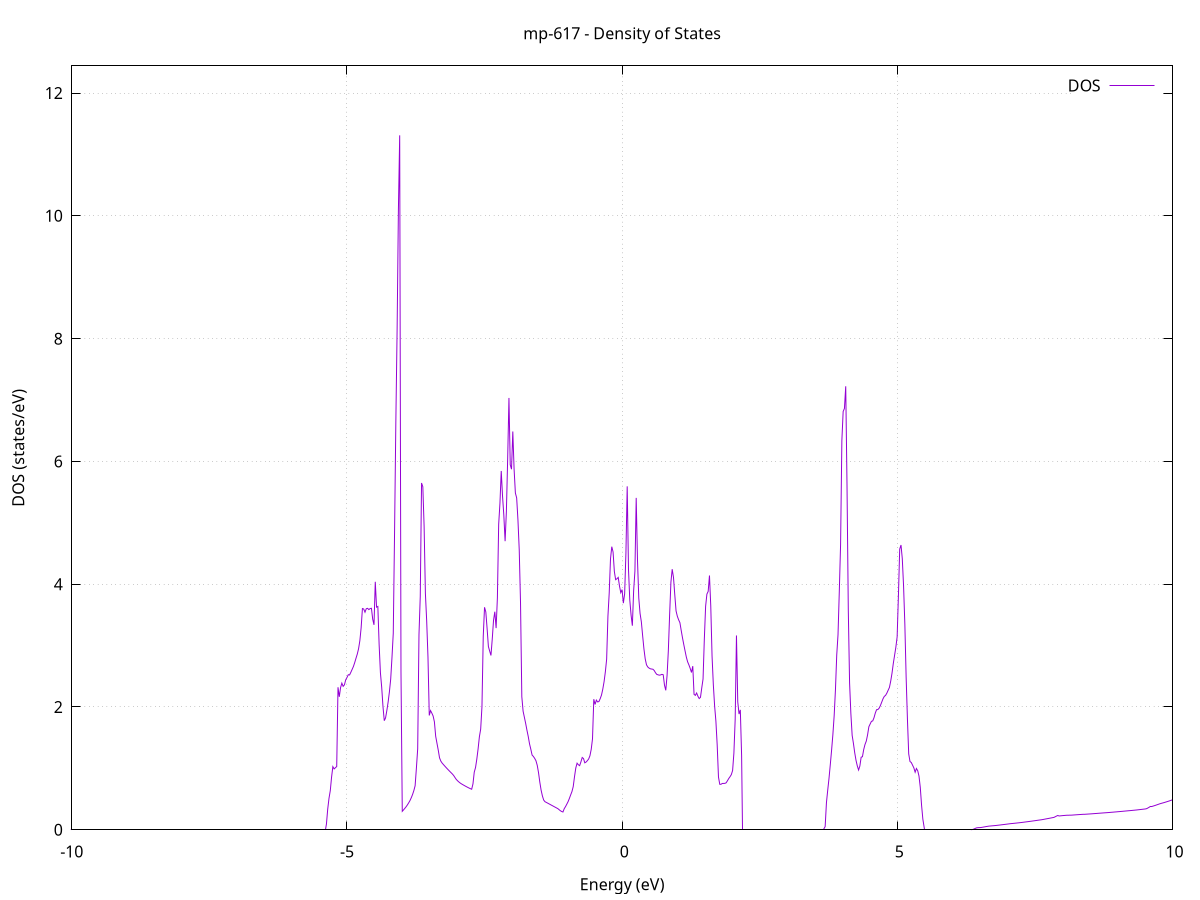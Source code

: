 set title 'mp-617 - Density of States'
set xlabel 'Energy (eV)'
set ylabel 'DOS (states/eV)'
set grid
set xrange [-10:10]
set yrange [0:12.443]
set xzeroaxis lt -1
set terminal png size 800,600
set output 'mp-617_dos_gnuplot.png'
plot '-' using 1:2 with lines title 'DOS'
-19.666900 0.000000
-19.643500 0.000000
-19.620100 0.000000
-19.596800 0.000000
-19.573400 0.000000
-19.550100 0.000000
-19.526700 0.000000
-19.503400 0.000000
-19.480000 0.000000
-19.456600 0.000000
-19.433300 0.000000
-19.409900 0.000000
-19.386600 0.000000
-19.363200 0.000000
-19.339900 0.000000
-19.316500 0.000000
-19.293200 0.000000
-19.269800 0.000000
-19.246400 0.000000
-19.223100 0.000000
-19.199700 0.000000
-19.176400 0.000000
-19.153000 0.000000
-19.129700 0.000000
-19.106300 0.000000
-19.083000 0.000000
-19.059600 0.000000
-19.036200 0.000000
-19.012900 0.000000
-18.989500 0.000000
-18.966200 0.000000
-18.942800 0.000000
-18.919500 0.000000
-18.896100 0.000000
-18.872800 0.000000
-18.849400 0.000000
-18.826000 0.000000
-18.802700 0.000000
-18.779300 0.000000
-18.756000 0.000000
-18.732600 0.000000
-18.709300 0.000000
-18.685900 0.000000
-18.662600 0.000000
-18.639200 0.000000
-18.615800 0.000000
-18.592500 0.000000
-18.569100 0.000000
-18.545800 0.000000
-18.522400 0.000000
-18.499100 0.000000
-18.475700 0.000000
-18.452400 0.000000
-18.429000 0.000000
-18.405600 0.000000
-18.382300 0.000000
-18.358900 0.000000
-18.335600 0.000000
-18.312200 0.000000
-18.288900 0.000000
-18.265500 0.000000
-18.242200 0.000000
-18.218800 0.000000
-18.195400 0.000000
-18.172100 0.000000
-18.148700 0.000000
-18.125400 0.000000
-18.102000 0.000000
-18.078700 0.000000
-18.055300 0.000000
-18.032000 0.000000
-18.008600 0.000000
-17.985200 0.000000
-17.961900 0.000000
-17.938500 0.000000
-17.915200 0.000000
-17.891800 0.000000
-17.868500 0.000000
-17.845100 0.000000
-17.821800 0.000000
-17.798400 0.000000
-17.775000 0.000000
-17.751700 0.000000
-17.728300 0.000000
-17.705000 0.000000
-17.681600 0.000000
-17.658300 0.000000
-17.634900 0.000000
-17.611600 0.000000
-17.588200 0.000000
-17.564800 0.000000
-17.541500 0.003400
-17.518100 0.252100
-17.494800 0.358800
-17.471400 0.553500
-17.448100 0.695400
-17.424700 0.663100
-17.401400 0.683000
-17.378000 0.680000
-17.354600 0.699100
-17.331300 0.707800
-17.307900 0.716000
-17.284600 0.712600
-17.261200 0.724000
-17.237900 0.739400
-17.214500 0.756000
-17.191100 0.764800
-17.167800 0.773900
-17.144400 0.779200
-17.121100 0.792200
-17.097700 0.807300
-17.074400 0.823300
-17.051000 0.838800
-17.027700 0.853600
-17.004300 0.867700
-16.980900 0.883800
-16.957600 0.901400
-16.934200 0.919900
-16.910900 0.938800
-16.887500 0.959800
-16.864200 0.985200
-16.840800 1.013100
-16.817500 1.042900
-16.794100 1.072300
-16.770700 1.102200
-16.747400 1.132700
-16.724000 1.163800
-16.700700 1.212500
-16.677300 1.271000
-16.654000 1.340900
-16.630600 1.410900
-16.607300 1.485100
-16.583900 1.565700
-16.560500 1.652100
-16.537200 1.812100
-16.513800 2.067600
-16.490500 2.462400
-16.467100 2.973100
-16.443800 4.550600
-16.420400 6.304200
-16.397100 4.190600
-16.373700 3.409900
-16.350300 3.092400
-16.327000 2.698300
-16.303600 2.611200
-16.280300 2.442400
-16.256900 2.307000
-16.233600 2.148000
-16.210200 2.372600
-16.186900 1.545900
-16.163500 0.060900
-16.140100 4.945000
-16.116800 4.835900
-16.093400 5.372900
-16.070100 6.005300
-16.046700 7.547400
-16.023400 10.236700
-16.000000 10.815100
-15.976700 5.337400
-15.953300 2.652700
-15.929900 2.333000
-15.906600 2.131700
-15.883200 1.959900
-15.859900 1.818200
-15.836500 1.700500
-15.813200 1.610300
-15.789800 1.528100
-15.766500 1.451800
-15.743100 1.381200
-15.719700 1.328700
-15.696400 1.273800
-15.673000 1.222200
-15.649700 1.186800
-15.626300 1.138500
-15.603000 1.091800
-15.579600 1.073400
-15.556300 1.068800
-15.532900 0.782400
-15.509500 0.600500
-15.486200 0.452200
-15.462800 0.294800
-15.439500 0.057300
-15.416100 0.000000
-15.392800 0.000000
-15.369400 0.000000
-15.346100 0.000000
-15.322700 0.000000
-15.299300 0.000000
-15.276000 0.000000
-15.252600 0.000000
-15.229300 0.000000
-15.205900 0.000000
-15.182600 0.000000
-15.159200 0.000000
-15.135900 0.000000
-15.112500 0.000000
-15.089100 0.000000
-15.065800 0.000000
-15.042400 0.000000
-15.019100 0.000000
-14.995700 0.000000
-14.972400 0.000000
-14.949000 0.000000
-14.925700 0.000000
-14.902300 0.000000
-14.878900 0.000000
-14.855600 0.000000
-14.832200 0.000000
-14.808900 0.000000
-14.785500 0.000000
-14.762200 0.000000
-14.738800 0.000000
-14.715400 0.000000
-14.692100 0.000000
-14.668700 0.000000
-14.645400 0.000000
-14.622000 0.000000
-14.598700 0.000000
-14.575300 0.000000
-14.552000 0.000000
-14.528600 0.000000
-14.505200 0.000000
-14.481900 0.000000
-14.458500 0.000000
-14.435200 0.000000
-14.411800 0.000000
-14.388500 0.000000
-14.365100 0.000000
-14.341800 0.000000
-14.318400 0.000000
-14.295000 0.000000
-14.271700 0.000000
-14.248300 0.000000
-14.225000 0.000000
-14.201600 0.000000
-14.178300 0.000000
-14.154900 0.000000
-14.131600 0.000000
-14.108200 0.000000
-14.084800 0.000000
-14.061500 0.000000
-14.038100 0.000000
-14.014800 0.000000
-13.991400 0.000000
-13.968100 0.000000
-13.944700 0.000000
-13.921400 0.000000
-13.898000 0.000000
-13.874600 0.000000
-13.851300 0.000000
-13.827900 0.000000
-13.804600 0.000000
-13.781200 0.000000
-13.757900 0.000000
-13.734500 0.000000
-13.711200 0.000000
-13.687800 0.000000
-13.664400 0.000000
-13.641100 0.000000
-13.617700 0.000000
-13.594400 0.000000
-13.571000 0.000000
-13.547700 0.000000
-13.524300 0.000000
-13.501000 0.000000
-13.477600 0.000000
-13.454200 0.000000
-13.430900 0.000000
-13.407500 0.000000
-13.384200 0.000000
-13.360800 0.000000
-13.337500 0.000000
-13.314100 0.000000
-13.290800 0.000000
-13.267400 0.000000
-13.244000 0.000000
-13.220700 0.000000
-13.197300 0.000000
-13.174000 0.000000
-13.150600 0.000000
-13.127300 0.000000
-13.103900 0.000000
-13.080600 0.000000
-13.057200 0.000000
-13.033800 0.000000
-13.010500 0.000000
-12.987100 0.000000
-12.963800 0.000000
-12.940400 0.000000
-12.917100 0.000000
-12.893700 0.000000
-12.870400 0.000000
-12.847000 0.000000
-12.823600 0.000000
-12.800300 0.000000
-12.776900 0.000000
-12.753600 0.000000
-12.730200 0.000000
-12.706900 0.000000
-12.683500 0.000000
-12.660200 0.000000
-12.636800 0.000000
-12.613400 0.000000
-12.590100 0.000000
-12.566700 0.000000
-12.543400 0.000000
-12.520000 0.000000
-12.496700 0.000000
-12.473300 0.000000
-12.449900 0.000000
-12.426600 0.000000
-12.403200 0.000000
-12.379900 0.000000
-12.356500 0.000000
-12.333200 0.000000
-12.309800 0.000000
-12.286500 0.000000
-12.263100 0.000000
-12.239700 0.000000
-12.216400 0.000000
-12.193000 0.000000
-12.169700 0.000000
-12.146300 0.000000
-12.123000 0.000000
-12.099600 0.000000
-12.076300 0.000000
-12.052900 0.000000
-12.029500 0.000000
-12.006200 0.000000
-11.982800 0.000000
-11.959500 0.000000
-11.936100 0.000000
-11.912800 0.000000
-11.889400 0.000000
-11.866100 0.000000
-11.842700 0.000000
-11.819300 0.000000
-11.796000 0.000000
-11.772600 0.000000
-11.749300 0.000000
-11.725900 0.000000
-11.702600 0.000000
-11.679200 0.000000
-11.655900 0.000000
-11.632500 0.000000
-11.609100 0.000000
-11.585800 0.000000
-11.562400 0.000000
-11.539100 0.000000
-11.515700 0.000000
-11.492400 0.000000
-11.469000 0.000000
-11.445700 0.000000
-11.422300 0.000000
-11.398900 0.000000
-11.375600 0.000000
-11.352200 0.000000
-11.328900 0.000000
-11.305500 0.000000
-11.282200 0.000000
-11.258800 0.000000
-11.235500 0.000000
-11.212100 0.000000
-11.188700 0.000000
-11.165400 0.000000
-11.142000 0.000000
-11.118700 0.000000
-11.095300 0.000000
-11.072000 0.000000
-11.048600 0.000000
-11.025300 0.000000
-11.001900 0.000000
-10.978500 0.000000
-10.955200 0.000000
-10.931800 0.000000
-10.908500 0.000000
-10.885100 0.000000
-10.861800 0.000000
-10.838400 0.000000
-10.815100 0.000000
-10.791700 0.000000
-10.768300 0.000000
-10.745000 0.000000
-10.721600 0.000000
-10.698300 0.000000
-10.674900 0.000000
-10.651600 0.000000
-10.628200 0.000000
-10.604900 0.000000
-10.581500 0.000000
-10.558100 0.000000
-10.534800 0.000000
-10.511400 0.000000
-10.488100 0.000000
-10.464700 0.000000
-10.441400 0.000000
-10.418000 0.000000
-10.394700 0.000000
-10.371300 0.000000
-10.347900 0.000000
-10.324600 0.000000
-10.301200 0.000000
-10.277900 0.000000
-10.254500 0.000000
-10.231200 0.000000
-10.207800 0.000000
-10.184500 0.000000
-10.161100 0.000000
-10.137700 0.000000
-10.114400 0.000000
-10.091000 0.000000
-10.067700 0.000000
-10.044300 0.000000
-10.021000 0.000000
-9.997600 0.000000
-9.974200 0.000000
-9.950900 0.000000
-9.927500 0.000000
-9.904200 0.000000
-9.880800 0.000000
-9.857500 0.000000
-9.834100 0.000000
-9.810800 0.000000
-9.787400 0.000000
-9.764000 0.000000
-9.740700 0.000000
-9.717300 0.000000
-9.694000 0.000000
-9.670600 0.000000
-9.647300 0.000000
-9.623900 0.000000
-9.600600 0.000000
-9.577200 0.000000
-9.553800 0.000000
-9.530500 0.000000
-9.507100 0.000000
-9.483800 0.000000
-9.460400 0.000000
-9.437100 0.000000
-9.413700 0.000000
-9.390400 0.000000
-9.367000 0.000000
-9.343600 0.000000
-9.320300 0.000000
-9.296900 0.000000
-9.273600 0.000000
-9.250200 0.000000
-9.226900 0.000000
-9.203500 0.000000
-9.180200 0.000000
-9.156800 0.000000
-9.133400 0.000000
-9.110100 0.000000
-9.086700 0.000000
-9.063400 0.000000
-9.040000 0.000000
-9.016700 0.000000
-8.993300 0.000000
-8.970000 0.000000
-8.946600 0.000000
-8.923200 0.000000
-8.899900 0.000000
-8.876500 0.000000
-8.853200 0.000000
-8.829800 0.000000
-8.806500 0.000000
-8.783100 0.000000
-8.759800 0.000000
-8.736400 0.000000
-8.713000 0.000000
-8.689700 0.000000
-8.666300 0.000000
-8.643000 0.000000
-8.619600 0.000000
-8.596300 0.000000
-8.572900 0.000000
-8.549600 0.000000
-8.526200 0.000000
-8.502800 0.000000
-8.479500 0.000000
-8.456100 0.000000
-8.432800 0.000000
-8.409400 0.000000
-8.386100 0.000000
-8.362700 0.000000
-8.339400 0.000000
-8.316000 0.000000
-8.292600 0.000000
-8.269300 0.000000
-8.245900 0.000000
-8.222600 0.000000
-8.199200 0.000000
-8.175900 0.000000
-8.152500 0.000000
-8.129200 0.000000
-8.105800 0.000000
-8.082400 0.000000
-8.059100 0.000000
-8.035700 0.000000
-8.012400 0.000000
-7.989000 0.000000
-7.965700 0.000000
-7.942300 0.000000
-7.919000 0.000000
-7.895600 0.000000
-7.872200 0.000000
-7.848900 0.000000
-7.825500 0.000000
-7.802200 0.000000
-7.778800 0.000000
-7.755500 0.000000
-7.732100 0.000000
-7.708800 0.000000
-7.685400 0.000000
-7.662000 0.000000
-7.638700 0.000000
-7.615300 0.000000
-7.592000 0.000000
-7.568600 0.000000
-7.545300 0.000000
-7.521900 0.000000
-7.498500 0.000000
-7.475200 0.000000
-7.451800 0.000000
-7.428500 0.000000
-7.405100 0.000000
-7.381800 0.000000
-7.358400 0.000000
-7.335100 0.000000
-7.311700 0.000000
-7.288300 0.000000
-7.265000 0.000000
-7.241600 0.000000
-7.218300 0.000000
-7.194900 0.000000
-7.171600 0.000000
-7.148200 0.000000
-7.124900 0.000000
-7.101500 0.000000
-7.078100 0.000000
-7.054800 0.000000
-7.031400 0.000000
-7.008100 0.000000
-6.984700 0.000000
-6.961400 0.000000
-6.938000 0.000000
-6.914700 0.000000
-6.891300 0.000000
-6.867900 0.000000
-6.844600 0.000000
-6.821200 0.000000
-6.797900 0.000000
-6.774500 0.000000
-6.751200 0.000000
-6.727800 0.000000
-6.704500 0.000000
-6.681100 0.000000
-6.657700 0.000000
-6.634400 0.000000
-6.611000 0.000000
-6.587700 0.000000
-6.564300 0.000000
-6.541000 0.000000
-6.517600 0.000000
-6.494300 0.000000
-6.470900 0.000000
-6.447500 0.000000
-6.424200 0.000000
-6.400800 0.000000
-6.377500 0.000000
-6.354100 0.000000
-6.330800 0.000000
-6.307400 0.000000
-6.284100 0.000000
-6.260700 0.000000
-6.237300 0.000000
-6.214000 0.000000
-6.190600 0.000000
-6.167300 0.000000
-6.143900 0.000000
-6.120600 0.000000
-6.097200 0.000000
-6.073900 0.000000
-6.050500 0.000000
-6.027100 0.000000
-6.003800 0.000000
-5.980400 0.000000
-5.957100 0.000000
-5.933700 0.000000
-5.910400 0.000000
-5.887000 0.000000
-5.863700 0.000000
-5.840300 0.000000
-5.816900 0.000000
-5.793600 0.000000
-5.770200 0.000000
-5.746900 0.000000
-5.723500 0.000000
-5.700200 0.000000
-5.676800 0.000000
-5.653500 0.000000
-5.630100 0.000000
-5.606700 0.000000
-5.583400 0.000000
-5.560000 0.000000
-5.536700 0.000000
-5.513300 0.000000
-5.490000 0.000000
-5.466600 0.000000
-5.443300 0.000000
-5.419900 0.000000
-5.396500 0.000000
-5.373200 0.091700
-5.349800 0.337400
-5.326500 0.512500
-5.303100 0.637700
-5.279800 0.857500
-5.256400 1.028200
-5.233000 0.991300
-5.209700 1.011000
-5.186300 1.030200
-5.163000 2.321300
-5.139600 2.166200
-5.116300 2.316000
-5.092900 2.388700
-5.069600 2.336100
-5.046200 2.361100
-5.022800 2.442600
-4.999500 2.481000
-4.976100 2.525700
-4.952800 2.521700
-4.929400 2.565400
-4.906100 2.612500
-4.882700 2.660100
-4.859400 2.722900
-4.836000 2.793700
-4.812600 2.862000
-4.789300 2.948500
-4.765900 3.079800
-4.742600 3.289700
-4.719200 3.603400
-4.695900 3.596200
-4.672500 3.543600
-4.649200 3.601000
-4.625800 3.607000
-4.602400 3.586400
-4.579100 3.603100
-4.555700 3.607600
-4.532400 3.430600
-4.509000 3.337800
-4.485700 4.039400
-4.462300 3.626500
-4.439000 3.638000
-4.415600 3.016500
-4.392200 2.557800
-4.368900 2.319800
-4.345500 2.005000
-4.322200 1.777000
-4.298800 1.821700
-4.275500 1.942200
-4.252100 2.080300
-4.228800 2.248000
-4.205400 2.454800
-4.182000 2.808700
-4.158700 3.201300
-4.135300 4.837100
-4.112000 6.640200
-4.088600 8.160000
-4.065300 10.108900
-4.041900 11.312000
-4.018600 2.576700
-3.995200 0.300700
-3.971800 0.324100
-3.948500 0.349100
-3.925100 0.375200
-3.901800 0.405400
-3.878400 0.439200
-3.855100 0.475700
-3.831700 0.521600
-3.808400 0.573400
-3.785000 0.637300
-3.761600 0.717600
-3.738300 1.006300
-3.714900 1.319500
-3.691600 3.177800
-3.668200 3.803300
-3.644900 5.648700
-3.621500 5.587200
-3.598200 4.940800
-3.574800 3.849200
-3.551400 3.397400
-3.528100 2.811900
-3.504700 1.862300
-3.481400 1.942000
-3.458000 1.900400
-3.434700 1.853700
-3.411300 1.758400
-3.388000 1.522900
-3.364600 1.409500
-3.341200 1.296700
-3.317900 1.171700
-3.294500 1.118600
-3.271200 1.087000
-3.247800 1.062900
-3.224500 1.039300
-3.201100 1.016100
-3.177800 0.993600
-3.154400 0.971700
-3.131000 0.950300
-3.107700 0.929300
-3.084300 0.908300
-3.061000 0.883500
-3.037600 0.851300
-3.014300 0.820900
-2.990900 0.798500
-2.967600 0.779300
-2.944200 0.762600
-2.920800 0.748400
-2.897500 0.736000
-2.874100 0.724000
-2.850800 0.712200
-2.827400 0.700800
-2.804100 0.689900
-2.780700 0.679300
-2.757300 0.669300
-2.734000 0.660300
-2.710600 0.747300
-2.687300 0.938200
-2.663900 1.014300
-2.640600 1.151600
-2.617200 1.319100
-2.593900 1.514900
-2.570500 1.639300
-2.547100 2.007000
-2.523800 3.149600
-2.500400 3.624200
-2.477100 3.547700
-2.453700 3.277300
-2.430400 2.985200
-2.407000 2.910300
-2.383700 2.839600
-2.360300 3.105800
-2.336900 3.412800
-2.313600 3.552100
-2.290200 3.284600
-2.266900 3.776500
-2.243500 4.975000
-2.220200 5.320900
-2.196800 5.844700
-2.173500 5.435900
-2.150100 5.128500
-2.126700 4.701200
-2.103400 5.185000
-2.080000 6.044200
-2.056700 7.033800
-2.033300 5.944300
-2.010000 5.873300
-1.986600 6.487600
-1.963300 5.874300
-1.939900 5.485100
-1.916500 5.405800
-1.893200 5.045900
-1.869800 4.556700
-1.846500 3.697700
-1.823100 2.167900
-1.799800 1.932000
-1.776400 1.832200
-1.753100 1.732600
-1.729700 1.621000
-1.706300 1.520000
-1.683000 1.400300
-1.659600 1.312900
-1.636300 1.217100
-1.612900 1.194600
-1.589600 1.163700
-1.566200 1.124900
-1.542900 1.050100
-1.519500 0.931000
-1.496100 0.776400
-1.472800 0.647300
-1.449400 0.552900
-1.426100 0.485000
-1.402700 0.457600
-1.379400 0.446600
-1.356000 0.435500
-1.332700 0.424100
-1.309300 0.412700
-1.285900 0.401300
-1.262600 0.390000
-1.239200 0.378600
-1.215900 0.367200
-1.192500 0.355800
-1.169200 0.344800
-1.145800 0.327500
-1.122500 0.310500
-1.099100 0.297700
-1.075700 0.289500
-1.052400 0.343300
-1.029000 0.377100
-1.005700 0.416800
-0.982300 0.458100
-0.959000 0.510200
-0.935600 0.567200
-0.912300 0.621300
-0.888900 0.703000
-0.865500 0.865200
-0.842200 1.006300
-0.818800 1.084800
-0.795500 1.058800
-0.772100 1.044800
-0.748800 1.106500
-0.725400 1.177600
-0.702100 1.160200
-0.678700 1.090800
-0.655300 1.103500
-0.632000 1.125700
-0.608600 1.153000
-0.585300 1.205100
-0.561900 1.310400
-0.538600 1.481400
-0.515200 2.127100
-0.491800 2.041300
-0.468500 2.112000
-0.445100 2.082200
-0.421800 2.089100
-0.398400 2.136500
-0.375100 2.194600
-0.351700 2.290800
-0.328400 2.411900
-0.305000 2.573000
-0.281600 2.779100
-0.258300 3.477800
-0.234900 3.858000
-0.211600 4.413000
-0.188200 4.611200
-0.164900 4.524100
-0.141500 4.206700
-0.118200 4.073800
-0.094800 4.088600
-0.071400 4.110600
-0.048100 3.968700
-0.024700 3.862000
-0.001400 3.911600
0.022000 3.691200
0.045300 3.842900
0.068700 4.511500
0.092000 5.594100
0.115400 4.238200
0.138800 3.743100
0.162100 3.498900
0.185500 3.324000
0.208800 3.893300
0.232200 4.212800
0.255500 5.406500
0.278900 4.391200
0.302200 3.774700
0.325600 3.524800
0.349000 3.386500
0.372300 3.162300
0.395700 2.947600
0.419000 2.785000
0.442400 2.687100
0.465700 2.651700
0.489100 2.633600
0.512400 2.622300
0.535800 2.618200
0.559200 2.614800
0.582500 2.594600
0.605900 2.557800
0.629200 2.531200
0.652600 2.523800
0.675900 2.518200
0.699300 2.522600
0.722600 2.531500
0.746000 2.525600
0.769400 2.356400
0.792700 2.271200
0.816100 2.509300
0.839400 2.918000
0.862800 3.505300
0.886100 4.032000
0.909500 4.244500
0.932800 4.112200
0.956200 3.830400
0.979600 3.564500
1.002900 3.478000
1.026300 3.419800
1.049600 3.373700
1.073000 3.247800
1.096300 3.127500
1.119700 3.018000
1.143000 2.914300
1.166400 2.812500
1.189800 2.735300
1.213100 2.685700
1.236500 2.628500
1.259800 2.562600
1.283200 2.665600
1.306500 2.205900
1.329900 2.189200
1.353200 2.228000
1.376600 2.175700
1.400000 2.137700
1.423300 2.157500
1.446700 2.311500
1.470000 2.455600
1.493400 3.104700
1.516700 3.640900
1.540100 3.838400
1.563400 3.883000
1.586800 4.141600
1.610200 3.645500
1.633500 2.830100
1.656900 2.364400
1.680200 2.017000
1.703600 1.768500
1.726900 1.382500
1.750300 0.859900
1.773600 0.740900
1.797000 0.741200
1.820400 0.754800
1.843700 0.755200
1.867100 0.756000
1.890400 0.765500
1.913800 0.799400
1.937100 0.835200
1.960500 0.864500
1.983900 0.898500
2.007200 0.966100
2.030600 1.249700
2.053900 1.798900
2.077300 3.165100
2.100600 2.085000
2.124000 1.884800
2.147300 1.953000
2.170700 1.208500
2.194100 0.000000
2.217400 0.000000
2.240800 0.000000
2.264100 0.000000
2.287500 0.000000
2.310800 0.000000
2.334200 0.000000
2.357500 0.000000
2.380900 0.000000
2.404300 0.000000
2.427600 0.000000
2.451000 0.000000
2.474300 0.000000
2.497700 0.000000
2.521000 0.000000
2.544400 0.000000
2.567700 0.000000
2.591100 0.000000
2.614500 0.000000
2.637800 0.000000
2.661200 0.000000
2.684500 0.000000
2.707900 0.000000
2.731200 0.000000
2.754600 0.000000
2.777900 0.000000
2.801300 0.000000
2.824700 0.000000
2.848000 0.000000
2.871400 0.000000
2.894700 0.000000
2.918100 0.000000
2.941400 0.000000
2.964800 0.000000
2.988100 0.000000
3.011500 0.000000
3.034900 0.000000
3.058200 0.000000
3.081600 0.000000
3.104900 0.000000
3.128300 0.000000
3.151600 0.000000
3.175000 0.000000
3.198300 0.000000
3.221700 0.000000
3.245100 0.000000
3.268400 0.000000
3.291800 0.000000
3.315100 0.000000
3.338500 0.000000
3.361800 0.000000
3.385200 0.000000
3.408500 0.000000
3.431900 0.000000
3.455300 0.000000
3.478600 0.000000
3.502000 0.000000
3.525300 0.000000
3.548700 0.000000
3.572000 0.000000
3.595400 0.000000
3.618700 0.000000
3.642100 0.000000
3.665500 0.000000
3.688800 0.051700
3.712200 0.443000
3.735500 0.646000
3.758900 0.839800
3.782200 1.062200
3.805600 1.296100
3.828900 1.548000
3.852300 1.855900
3.875700 2.279700
3.899000 2.846100
3.922400 3.177700
3.945700 3.881800
3.969100 4.648100
3.992400 6.340100
4.015800 6.813300
4.039100 6.862500
4.062500 7.223900
4.085900 5.607300
4.109200 3.577100
4.132600 2.392400
4.155900 1.893000
4.179300 1.538000
4.202600 1.405900
4.226000 1.254800
4.249300 1.131800
4.272700 1.040700
4.296100 0.973600
4.319400 1.038700
4.342800 1.182000
4.366100 1.190200
4.389500 1.307700
4.412800 1.389600
4.436200 1.444800
4.459600 1.546600
4.482900 1.678400
4.506300 1.722900
4.529600 1.766400
4.553000 1.773000
4.576300 1.824800
4.599700 1.900500
4.623000 1.955700
4.646400 1.958300
4.669800 1.981300
4.693100 2.024600
4.716500 2.078800
4.739800 2.133000
4.763200 2.172300
4.786500 2.189400
4.809900 2.225800
4.833200 2.272700
4.856600 2.318500
4.880000 2.422000
4.903300 2.549400
4.926700 2.707300
4.950000 2.839800
4.973400 2.974300
4.996700 3.141300
5.020100 3.816400
5.043400 4.571700
5.066800 4.638200
5.090200 4.416800
5.113500 3.970500
5.136900 3.342400
5.160200 2.485700
5.183600 1.803200
5.206900 1.236100
5.230300 1.111800
5.253600 1.095800
5.277000 1.052200
5.300400 1.008600
5.323700 0.937600
5.347100 0.998300
5.370400 0.962800
5.393800 0.874000
5.417100 0.691300
5.440500 0.401700
5.463800 0.173200
5.487200 0.000000
5.510600 0.000000
5.533900 0.000000
5.557300 0.000000
5.580600 0.000000
5.604000 0.000000
5.627300 0.000000
5.650700 0.000000
5.674000 0.000000
5.697400 0.000000
5.720800 0.000000
5.744100 0.000000
5.767500 0.000000
5.790800 0.000000
5.814200 0.000000
5.837500 0.000000
5.860900 0.000000
5.884200 0.000000
5.907600 0.000000
5.931000 0.000000
5.954300 0.000000
5.977700 0.000000
6.001000 0.000000
6.024400 0.000000
6.047700 0.000000
6.071100 0.000000
6.094400 0.000000
6.117800 0.000000
6.141200 0.000000
6.164500 0.000000
6.187900 0.000000
6.211200 0.000000
6.234600 0.000000
6.257900 0.000000
6.281300 0.000000
6.304600 0.000000
6.328000 0.000000
6.351400 0.001800
6.374700 0.006600
6.398100 0.014600
6.421400 0.024700
6.444800 0.032200
6.468100 0.034400
6.491500 0.035000
6.514800 0.036300
6.538200 0.039900
6.561600 0.043600
6.584900 0.047400
6.608300 0.051300
6.631600 0.054900
6.655000 0.058200
6.678300 0.060800
6.701700 0.062500
6.725100 0.064500
6.748400 0.066300
6.771800 0.068200
6.795100 0.070400
6.818500 0.072800
6.841800 0.075300
6.865200 0.077900
6.888500 0.080400
6.911900 0.083000
6.935300 0.085500
6.958600 0.088100
6.982000 0.090700
7.005300 0.093400
7.028700 0.096300
7.052000 0.099100
7.075400 0.101200
7.098700 0.103200
7.122100 0.105300
7.145500 0.107600
7.168800 0.109900
7.192200 0.112100
7.215500 0.114400
7.238900 0.116900
7.262200 0.119400
7.285600 0.122100
7.308900 0.124800
7.332300 0.127600
7.355700 0.130400
7.379000 0.133200
7.402400 0.136000
7.425700 0.138900
7.449100 0.141800
7.472400 0.144700
7.495800 0.147600
7.519100 0.150500
7.542500 0.153600
7.565900 0.156600
7.589200 0.159500
7.612600 0.162400
7.635900 0.165700
7.659300 0.169500
7.682600 0.173700
7.706000 0.177700
7.729300 0.181600
7.752700 0.185600
7.776100 0.189600
7.799400 0.193700
7.822800 0.197800
7.846100 0.202000
7.869500 0.212300
7.892800 0.223400
7.916200 0.232800
7.939500 0.224800
7.962900 0.227000
7.986300 0.229200
8.009600 0.231200
8.033000 0.233100
8.056300 0.234900
8.079700 0.236600
8.103000 0.237200
8.126400 0.237500
8.149700 0.237900
8.173100 0.238800
8.196500 0.240500
8.219800 0.242100
8.243200 0.243600
8.266500 0.245100
8.289900 0.246600
8.313200 0.248100
8.336600 0.249500
8.359900 0.250900
8.383300 0.252200
8.406700 0.252400
8.430000 0.253800
8.453400 0.255200
8.476700 0.256600
8.500100 0.258000
8.523400 0.259500
8.546800 0.261000
8.570100 0.262700
8.593500 0.264300
8.616900 0.265900
8.640200 0.267500
8.663600 0.269100
8.686900 0.270700
8.710300 0.272300
8.733600 0.273900
8.757000 0.275500
8.780300 0.276900
8.803700 0.278400
8.827100 0.280000
8.850400 0.281800
8.873800 0.283600
8.897100 0.285400
8.920500 0.287200
8.943800 0.289000
8.967200 0.290800
8.990500 0.292600
9.013900 0.294500
9.037300 0.296400
9.060600 0.298300
9.084000 0.300200
9.107300 0.302100
9.130700 0.304100
9.154000 0.306000
9.177400 0.308000
9.200800 0.309900
9.224100 0.311800
9.247500 0.313800
9.270800 0.315800
9.294200 0.317800
9.317500 0.319800
9.340900 0.321900
9.364200 0.324400
9.387600 0.326700
9.411000 0.329100
9.434300 0.331600
9.457700 0.334100
9.481000 0.336500
9.504400 0.338900
9.527700 0.343300
9.551100 0.354000
9.574400 0.366200
9.597800 0.379800
9.621200 0.378300
9.644500 0.384800
9.667900 0.391600
9.691200 0.398600
9.714600 0.405800
9.737900 0.413200
9.761300 0.420700
9.784600 0.427200
9.808000 0.433300
9.831400 0.438900
9.854700 0.445000
9.878100 0.451500
9.901400 0.458200
9.924800 0.464800
9.948100 0.471600
9.971500 0.479100
9.994800 0.486800
10.018200 0.494500
10.041600 0.502300
10.064900 0.510300
10.088300 0.518500
10.111600 0.526700
10.135000 0.535200
10.158300 0.543700
10.181700 0.552400
10.205000 0.561700
10.228400 0.570700
10.251800 0.579700
10.275100 0.588600
10.298500 0.597900
10.321800 0.607600
10.345200 0.617100
10.368500 0.626700
10.391900 0.636400
10.415200 0.646400
10.438600 0.656600
10.462000 0.667200
10.485300 0.678200
10.508700 0.689300
10.532000 0.700400
10.555400 0.713200
10.578700 0.727500
10.602100 0.741800
10.625400 0.756100
10.648800 0.770500
10.672200 0.786500
10.695500 0.802900
10.718900 0.819500
10.742200 0.836700
10.765600 0.853600
10.788900 0.870700
10.812300 0.888700
10.835600 0.909800
10.859000 0.933200
10.882400 0.956000
10.905700 0.978200
10.929100 0.994800
10.952400 1.007500
10.975800 1.021000
10.999100 1.039200
11.022500 1.058200
11.045800 1.077600
11.069200 1.100300
11.092600 1.130300
11.115900 1.164700
11.139300 1.200900
11.162600 1.237800
11.186000 1.276400
11.209300 1.318200
11.232700 1.364100
11.256000 1.415600
11.279400 1.483300
11.302800 1.628100
11.326100 1.961400
11.349500 1.828700
11.372800 1.625600
11.396200 1.587500
11.419500 1.553600
11.442900 1.497200
11.466300 1.442600
11.489600 1.559300
11.513000 1.652000
11.536300 1.532800
11.559700 1.524900
11.583000 1.502600
11.606400 1.466900
11.629700 1.426500
11.653100 1.392200
11.676500 1.360300
11.699800 1.376400
11.723200 1.398500
11.746500 1.404000
11.769900 1.441200
11.793200 1.435700
11.816600 1.415000
11.839900 1.504400
11.863300 1.264600
11.886700 1.206200
11.910000 1.152900
11.933400 1.109200
11.956700 1.080800
11.980100 1.056200
12.003400 1.030800
12.026800 1.006500
12.050100 0.978000
12.073500 0.948000
12.096900 0.884900
12.120200 0.879100
12.143600 0.873500
12.166900 0.868700
12.190300 0.863900
12.213600 0.861000
12.237000 0.858400
12.260300 0.858000
12.283700 0.857600
12.307100 0.855800
12.330400 0.853100
12.353800 0.847200
12.377100 0.840700
12.400500 0.832500
12.423800 0.798200
12.447200 0.789600
12.470500 0.780700
12.493900 0.772000
12.517300 0.763500
12.540600 0.755000
12.564000 0.746200
12.587300 0.736500
12.610700 0.726100
12.634000 0.714400
12.657400 0.703300
12.680700 0.695600
12.704100 0.688800
12.727500 0.682700
12.750800 0.677100
12.774200 0.670900
12.797500 0.664700
12.820900 0.658700
12.844200 0.653100
12.867600 0.647800
12.890900 0.641400
12.914300 0.634900
12.937700 0.630100
12.961000 0.625200
12.984400 0.621100
13.007700 0.620200
13.031100 0.620500
13.054400 0.621200
13.077800 0.622400
13.101100 0.623400
13.124500 0.620800
13.147900 0.614600
13.171200 0.616000
13.194600 0.627600
13.217900 0.633700
13.241300 0.636500
13.264600 0.666100
13.288000 0.824900
13.311300 1.015500
13.334700 1.022000
13.358100 1.022500
13.381400 1.133200
13.404800 1.059700
13.428100 1.113400
13.451500 1.107900
13.474800 1.046900
13.498200 1.011700
13.521500 0.993600
13.544900 0.985700
13.568300 0.985300
13.591600 0.983700
13.615000 0.987500
13.638300 0.992800
13.661700 0.998100
13.685000 1.008400
13.708400 1.026200
13.731700 1.050800
13.755100 1.070200
13.778500 1.096200
13.801800 1.129300
13.825200 1.191500
13.848500 1.233300
13.871900 1.318000
13.895200 1.427300
13.918600 1.521300
13.942000 1.595900
13.965300 1.642000
13.988700 1.669700
14.012000 1.711400
14.035400 1.807100
14.058700 1.784500
14.082100 1.705300
14.105400 1.621300
14.128800 1.555100
14.152200 1.503200
14.175500 1.461700
14.198900 1.430000
14.222200 1.407000
14.245600 1.386200
14.268900 1.371200
14.292300 1.363700
14.315600 1.440500
14.339000 1.382900
14.362400 1.455400
14.385700 1.957100
14.409100 1.517300
14.432400 1.415400
14.455800 1.354900
14.479100 1.292200
14.502500 1.238600
14.525800 1.191800
14.549200 1.137200
14.572600 1.090900
14.595900 1.072900
14.619300 1.022800
14.642600 0.999000
14.666000 0.977800
14.689300 0.943800
14.712700 0.903800
14.736000 0.849500
14.759400 0.796800
14.782800 0.746400
14.806100 0.702400
14.829500 0.648900
14.852800 0.618300
14.876200 0.590400
14.899500 0.565200
14.922900 0.541300
14.946200 0.517200
14.969600 0.497000
14.993000 0.496000
15.016300 0.497900
15.039700 0.761200
15.063000 0.885100
15.086400 0.932400
15.109700 1.032700
15.133100 1.135700
15.156400 1.233300
15.179800 1.281800
15.203200 1.249300
15.226500 1.293200
15.249900 1.327900
15.273200 1.373500
15.296600 1.354400
15.319900 1.351300
15.343300 1.362300
15.366600 1.376700
15.390000 1.394700
15.413400 1.415500
15.436700 1.467900
15.460100 1.519100
15.483400 1.569300
15.506800 1.604300
15.530100 1.639000
15.553500 1.665800
15.576800 1.681700
15.600200 1.666900
15.623600 1.574600
15.646900 1.479700
15.670300 1.426800
15.693600 1.368000
15.717000 1.298400
15.740300 1.230700
15.763700 1.169500
15.787000 1.107800
15.810400 1.056400
15.833800 1.009300
15.857100 0.971200
15.880500 0.932700
15.903800 0.910700
15.927200 0.891000
15.950500 0.872900
15.973900 0.877600
15.997200 0.876100
16.020600 0.879700
16.044000 0.882700
16.067300 0.885300
16.090700 0.891700
16.114000 0.896800
16.137400 0.894600
16.160700 0.913800
16.184100 0.913100
16.207400 0.918200
16.230800 0.931500
16.254200 0.947800
16.277500 0.961800
16.300900 0.972300
16.324200 0.984400
16.347600 0.994100
16.370900 1.001700
16.394300 1.010600
16.417700 1.018400
16.441000 1.026600
16.464400 1.038500
16.487700 1.046900
16.511100 1.052400
16.534400 1.063700
16.557800 1.078400
16.581100 1.088800
16.604500 1.099100
16.627900 1.118300
16.651200 1.078000
16.674600 1.020500
16.697900 0.982300
16.721300 0.951800
16.744600 0.933200
16.768000 0.933600
16.791300 0.937700
16.814700 0.943800
16.838100 0.948500
16.861400 0.948600
16.884800 0.947900
16.908100 0.952200
16.931500 0.951500
16.954800 0.947600
16.978200 0.942900
17.001500 0.934800
17.024900 0.923600
17.048300 0.911100
17.071600 0.903000
17.095000 0.903200
17.118300 0.918100
17.141700 0.931800
17.165000 0.937400
17.188400 0.939500
17.211700 0.945800
17.235100 0.942200
17.258500 0.951200
17.281800 0.970600
17.305200 1.019600
17.328500 1.077800
17.351900 1.180000
17.375200 1.271500
17.398600 1.347400
17.421900 1.411200
17.445300 1.428300
17.468700 1.428000
17.492000 1.449400
17.515400 1.481200
17.538700 1.456200
17.562100 1.449000
17.585400 1.434700
17.608800 1.415800
17.632100 1.411600
17.655500 1.390800
17.678900 1.407000
17.702200 1.450300
17.725600 1.466900
17.748900 1.470200
17.772300 1.490400
17.795600 1.522600
17.819000 1.609500
17.842300 1.768800
17.865700 1.839400
17.889100 1.814400
17.912400 1.767600
17.935800 1.717100
17.959100 1.655500
17.982500 1.576300
18.005800 1.488100
18.029200 1.477000
18.052500 1.434000
18.075900 1.403700
18.099300 1.422100
18.122600 1.407800
18.146000 1.392500
18.169300 1.380300
18.192700 1.355600
18.216000 1.330600
18.239400 1.306400
18.262700 1.284400
18.286100 1.262000
18.309500 1.239700
18.332800 1.220600
18.356200 1.208500
18.379500 1.197300
18.402900 1.187200
18.426200 1.186400
18.449600 1.184200
18.472900 1.179700
18.496300 1.174800
18.519700 1.169700
18.543000 1.164900
18.566400 1.160600
18.589700 1.156600
18.613100 1.146400
18.636400 1.137100
18.659800 1.128400
18.683200 1.120700
18.706500 1.121500
18.729900 1.157600
18.753200 1.222500
18.776600 1.250500
18.799900 1.279600
18.823300 1.307400
18.846600 1.333400
18.870000 1.368700
18.893400 1.409000
18.916700 1.473400
18.940100 1.535100
18.963400 1.543600
18.986800 1.576000
19.010100 1.664800
19.033500 1.675200
19.056800 1.668300
19.080200 1.659800
19.103600 1.648100
19.126900 1.635400
19.150300 1.632400
19.173600 1.634000
19.197000 1.650700
19.220300 1.710000
19.243700 1.801900
19.267000 1.431700
19.290400 1.329400
19.313800 1.214400
19.337100 1.111200
19.360500 1.044800
19.383800 1.008000
19.407200 0.992600
19.430500 0.979200
19.453900 0.967700
19.477200 0.959100
19.500600 0.953900
19.524000 0.951100
19.547300 0.959200
19.570700 0.988300
19.594000 1.078300
19.617400 1.216100
19.640700 1.368600
19.664100 1.531200
19.687400 1.636100
19.710800 1.727600
19.734200 1.925100
19.757500 2.099500
19.780900 2.194800
19.804200 2.240300
19.827600 2.175800
19.850900 2.130800
19.874300 2.088400
19.897600 2.145900
19.921000 1.976100
19.944400 1.886400
19.967700 1.830200
19.991100 1.778900
20.014400 1.714600
20.037800 1.673400
20.061100 1.635600
20.084500 1.587500
20.107800 1.517100
20.131200 1.424400
20.154600 1.371700
20.177900 1.328900
20.201300 1.281300
20.224600 1.226800
20.248000 1.172800
20.271300 1.113200
20.294700 1.066400
20.318000 1.045100
20.341400 1.032200
20.364800 1.023300
20.388100 1.011000
20.411500 0.992500
20.434800 0.967600
20.458200 0.955000
20.481500 0.952600
20.504900 0.950800
20.528200 0.948700
20.551600 0.942500
20.575000 0.932100
20.598300 0.919100
20.621700 0.902800
20.645000 0.885500
20.668400 0.849200
20.691700 0.838100
20.715100 0.825200
20.738400 0.795200
20.761800 0.775900
20.785200 0.762800
20.808500 0.754100
20.831900 0.748200
20.855200 0.742700
20.878600 0.737600
20.901900 0.731800
20.925300 0.726300
20.948600 0.720900
20.972000 0.715200
20.995400 0.709900
21.018700 0.704800
21.042100 0.699900
21.065400 0.695700
21.088800 0.691400
21.112100 0.695900
21.135500 0.693000
21.158900 0.679100
21.182200 0.656800
21.205600 0.642900
21.228900 0.635700
21.252300 0.624300
21.275600 0.598600
21.299000 0.569200
21.322300 0.546000
21.345700 0.529800
21.369100 0.516500
21.392400 0.504200
21.415800 0.492800
21.439100 0.481200
21.462500 0.469400
21.485800 0.458800
21.509200 0.448700
21.532500 0.438300
21.555900 0.427200
21.579300 0.415500
21.602600 0.403400
21.626000 0.392800
21.649300 0.383700
21.672700 0.375200
21.696000 0.369000
21.719400 0.363800
21.742700 0.357700
21.766100 0.351300
21.789500 0.346300
21.812800 0.342300
21.836200 0.338000
21.859500 0.333700
21.882900 0.329200
21.906200 0.325500
21.929600 0.320900
21.952900 0.316000
21.976300 0.309300
21.999700 0.302700
22.023000 0.296300
22.046400 0.289500
22.069700 0.282500
22.093100 0.277100
22.116400 0.278800
22.139800 0.277500
22.163100 0.276600
22.186500 0.276300
22.209900 0.276700
22.233200 0.277400
22.256600 0.278100
22.279900 0.276800
22.303300 0.272600
22.326600 0.267200
22.350000 0.260400
22.373300 0.321600
22.396700 0.293900
22.420100 0.268100
22.443400 0.242900
22.466800 0.222100
22.490100 0.210600
22.513500 0.201400
22.536800 0.193900
22.560200 0.186400
22.583500 0.178800
22.606900 0.171100
22.630300 0.165400
22.653600 0.162200
22.677000 0.161500
22.700300 0.163000
22.723700 0.174600
22.747000 0.153700
22.770400 0.102900
22.793700 0.099900
22.817100 0.097000
22.840500 0.094400
22.863800 0.092100
22.887200 0.089900
22.910500 0.087700
22.933900 0.085600
22.957200 0.083600
22.980600 0.081600
23.003900 0.079600
23.027300 0.077700
23.050700 0.075900
23.074000 0.074100
23.097400 0.072400
23.120700 0.070700
23.144100 0.069100
23.167400 0.067500
23.190800 0.066000
23.214100 0.064400
23.237500 0.063000
23.260900 0.061800
23.284200 0.060400
23.307600 0.059000
23.330900 0.057600
23.354300 0.056200
23.377600 0.054800
23.401000 0.053600
23.424400 0.052400
23.447700 0.051300
23.471100 0.050200
23.494400 0.049200
23.517800 0.048200
23.541100 0.047200
23.564500 0.046300
23.587800 0.045300
23.611200 0.044500
23.634600 0.043600
23.657900 0.042800
23.681300 0.042100
23.704600 0.041300
23.728000 0.040600
23.751300 0.039900
23.774700 0.039200
23.798000 0.038600
23.821400 0.037900
23.844800 0.037300
23.868100 0.036700
23.891500 0.036100
23.914800 0.035500
23.938200 0.035000
23.961500 0.034400
23.984900 0.033900
24.008200 0.033400
24.031600 0.032900
24.055000 0.032500
24.078300 0.032000
24.101700 0.031600
24.125000 0.031200
24.148400 0.030900
24.171700 0.030600
24.195100 0.030300
24.218400 0.030100
24.241800 0.030000
24.265200 0.029900
24.288500 0.030000
24.311900 0.030100
24.335200 0.030200
24.358600 0.030200
24.381900 0.030300
24.405300 0.030400
24.428600 0.030500
24.452000 0.030700
24.475400 0.031000
24.498700 0.031300
24.522100 0.031800
24.545400 0.032300
24.568800 0.032900
24.592100 0.033500
24.615500 0.034100
24.638800 0.034800
24.662200 0.035400
24.685600 0.036000
24.708900 0.036600
24.732300 0.037000
24.755600 0.031500
24.779000 0.014900
24.802300 0.006700
24.825700 0.004200
24.849000 0.002400
24.872400 0.001100
24.895800 0.000300
24.919100 0.000000
24.942500 0.000000
24.965800 0.000000
24.989200 0.000000
25.012500 0.000000
25.035900 0.000000
25.059200 0.000000
25.082600 0.000000
25.106000 0.000000
25.129300 0.000000
25.152700 0.000000
25.176000 0.000000
25.199400 0.000000
25.222700 0.000000
25.246100 0.000000
25.269400 0.000000
25.292800 0.000000
25.316200 0.000000
25.339500 0.000000
25.362900 0.000000
25.386200 0.000000
25.409600 0.000000
25.432900 0.000000
25.456300 0.000000
25.479600 0.000000
25.503000 0.000000
25.526400 0.000000
25.549700 0.000000
25.573100 0.000000
25.596400 0.000000
25.619800 0.000000
25.643100 0.000000
25.666500 0.000000
25.689800 0.000000
25.713200 0.000000
25.736600 0.000000
25.759900 0.000000
25.783300 0.000000
25.806600 0.000000
25.830000 0.000000
25.853300 0.000000
25.876700 0.000000
25.900100 0.000000
25.923400 0.000000
25.946800 0.000000
25.970100 0.000000
25.993500 0.000000
26.016800 0.000000
26.040200 0.000000
26.063500 0.000000
26.086900 0.000000
26.110300 0.000000
26.133600 0.000000
26.157000 0.000000
26.180300 0.000000
26.203700 0.000000
26.227000 0.000000
26.250400 0.000000
26.273700 0.000000
26.297100 0.000000
26.320500 0.000000
26.343800 0.000000
26.367200 0.000000
26.390500 0.000000
26.413900 0.000000
26.437200 0.000000
26.460600 0.000000
26.483900 0.000000
26.507300 0.000000
26.530700 0.000000
26.554000 0.000000
26.577400 0.000000
26.600700 0.000000
26.624100 0.000000
26.647400 0.000000
26.670800 0.000000
26.694100 0.000000
26.717500 0.000000
26.740900 0.000000
26.764200 0.000000
26.787600 0.000000
26.810900 0.000000
26.834300 0.000000
26.857600 0.000000
26.881000 0.000000
26.904300 0.000000
26.927700 0.000000
26.951100 0.000000
26.974400 0.000000
26.997800 0.000000
27.021100 0.000000
27.044500 0.000000
e
